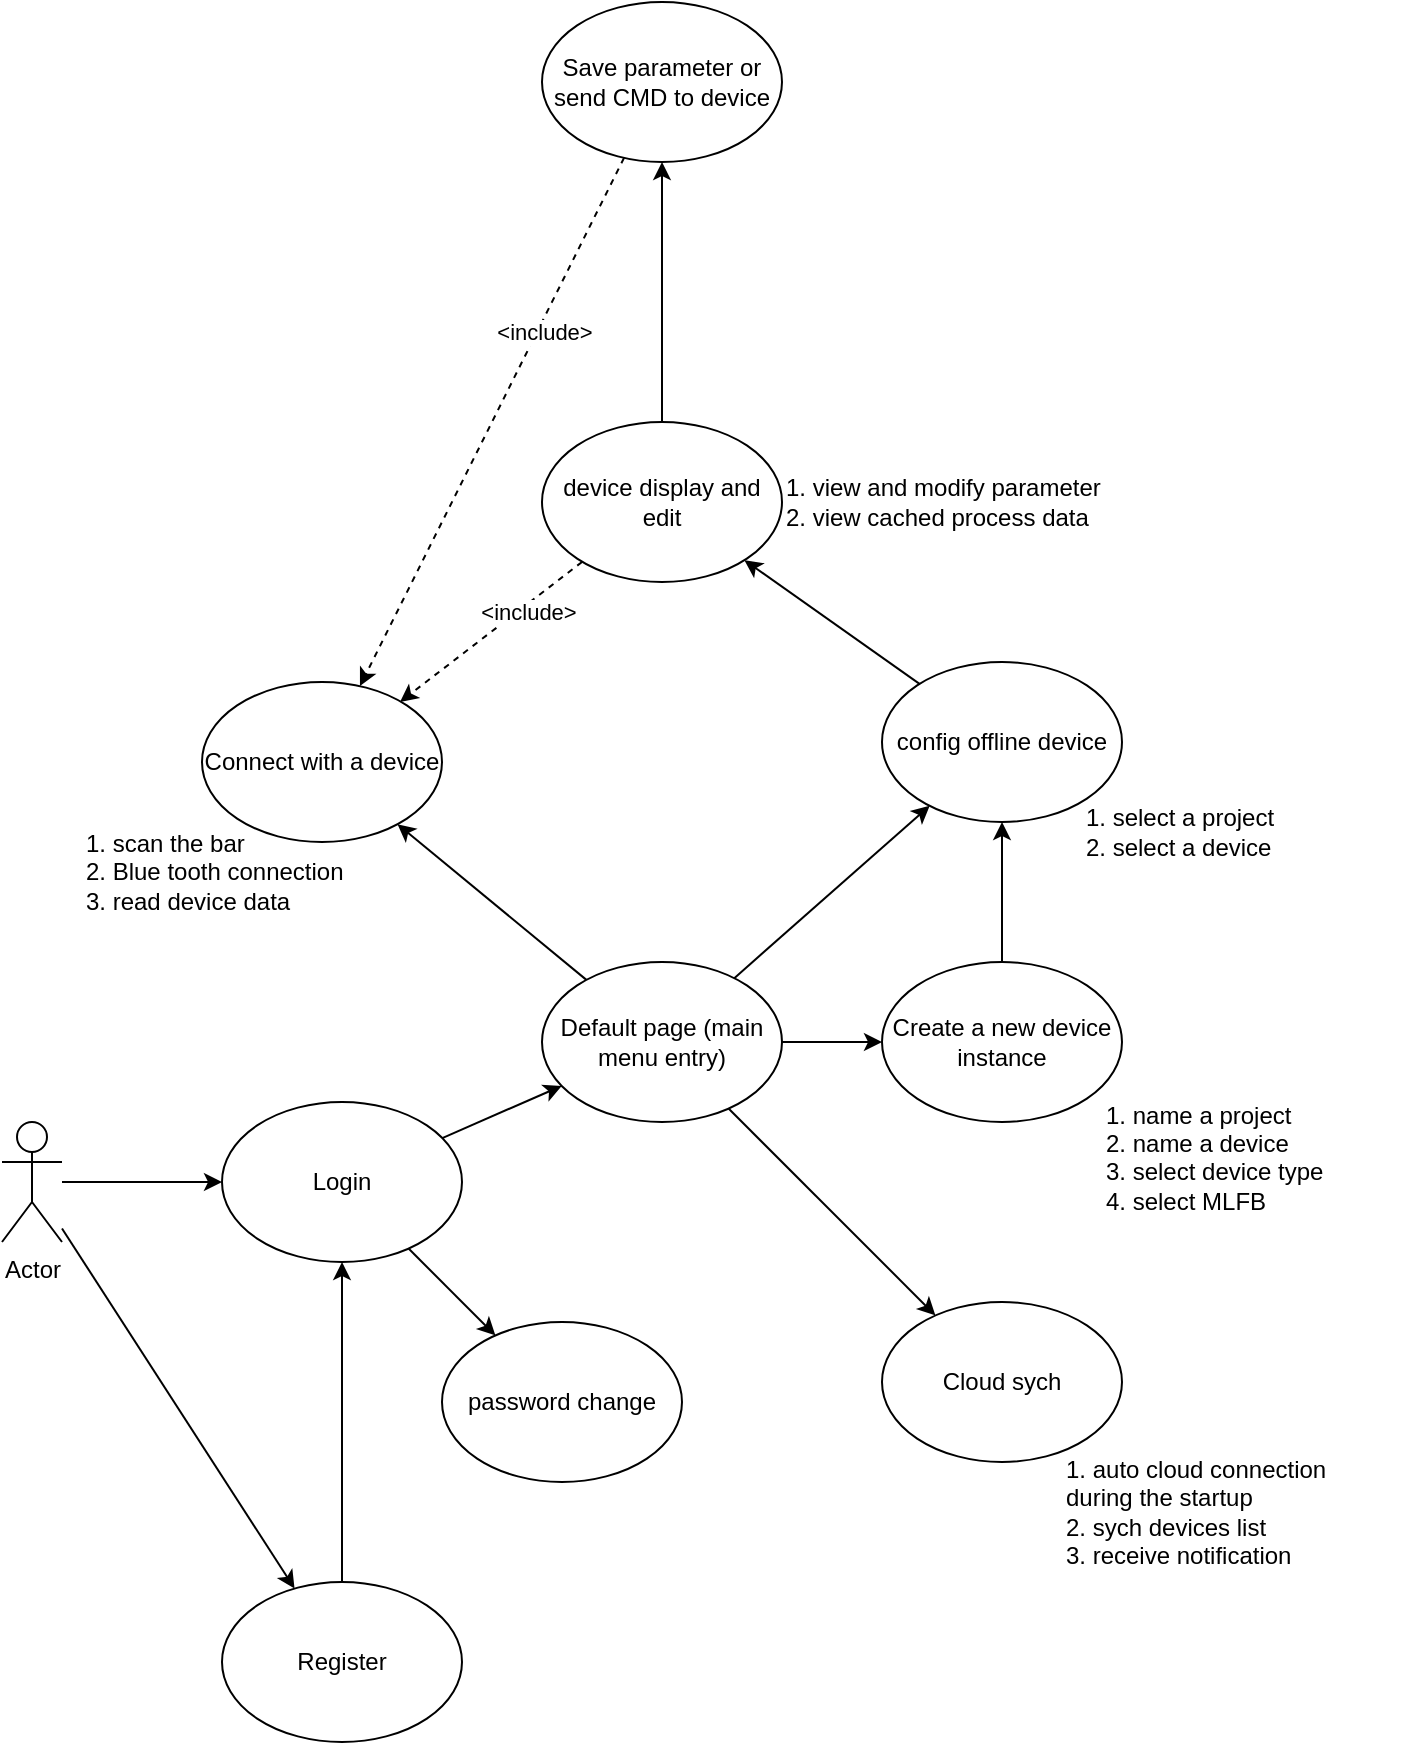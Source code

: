 <mxfile version="24.7.17">
  <diagram name="Page-1" id="qr9uAOpcxaRp9-JSzNre">
    <mxGraphModel dx="2359" dy="785" grid="1" gridSize="10" guides="1" tooltips="1" connect="1" arrows="1" fold="1" page="1" pageScale="1" pageWidth="850" pageHeight="1100" math="0" shadow="0">
      <root>
        <mxCell id="0" />
        <mxCell id="1" parent="0" />
        <mxCell id="swGlROKa0ujA1ajaOENd-1" value="Actor" style="shape=umlActor;verticalLabelPosition=bottom;verticalAlign=top;html=1;outlineConnect=0;" vertex="1" parent="1">
          <mxGeometry x="-310" y="740" width="30" height="60" as="geometry" />
        </mxCell>
        <mxCell id="swGlROKa0ujA1ajaOENd-12" value="" style="rounded=0;orthogonalLoop=1;jettySize=auto;html=1;" edge="1" parent="1" source="swGlROKa0ujA1ajaOENd-2" target="swGlROKa0ujA1ajaOENd-11">
          <mxGeometry relative="1" as="geometry" />
        </mxCell>
        <mxCell id="swGlROKa0ujA1ajaOENd-2" value="Login" style="ellipse;whiteSpace=wrap;html=1;" vertex="1" parent="1">
          <mxGeometry x="-200" y="730" width="120" height="80" as="geometry" />
        </mxCell>
        <mxCell id="swGlROKa0ujA1ajaOENd-3" value="" style="endArrow=classic;html=1;rounded=0;" edge="1" parent="1" source="swGlROKa0ujA1ajaOENd-1" target="swGlROKa0ujA1ajaOENd-2">
          <mxGeometry width="50" height="50" relative="1" as="geometry">
            <mxPoint x="-280" y="770" as="sourcePoint" />
            <mxPoint x="-230" y="720" as="targetPoint" />
          </mxGeometry>
        </mxCell>
        <mxCell id="swGlROKa0ujA1ajaOENd-4" value="Register" style="ellipse;whiteSpace=wrap;html=1;" vertex="1" parent="1">
          <mxGeometry x="-200" y="970" width="120" height="80" as="geometry" />
        </mxCell>
        <mxCell id="swGlROKa0ujA1ajaOENd-5" value="" style="endArrow=classic;html=1;rounded=0;" edge="1" parent="1" source="swGlROKa0ujA1ajaOENd-4" target="swGlROKa0ujA1ajaOENd-2">
          <mxGeometry width="50" height="50" relative="1" as="geometry">
            <mxPoint x="-80" y="470" as="sourcePoint" />
            <mxPoint x="-40" y="430" as="targetPoint" />
            <Array as="points" />
          </mxGeometry>
        </mxCell>
        <mxCell id="swGlROKa0ujA1ajaOENd-6" value="" style="endArrow=classic;html=1;rounded=0;" edge="1" parent="1" source="swGlROKa0ujA1ajaOENd-1" target="swGlROKa0ujA1ajaOENd-4">
          <mxGeometry width="50" height="50" relative="1" as="geometry">
            <mxPoint x="-190" y="760" as="sourcePoint" />
            <mxPoint x="-140" y="710" as="targetPoint" />
          </mxGeometry>
        </mxCell>
        <mxCell id="swGlROKa0ujA1ajaOENd-7" value="password change" style="ellipse;whiteSpace=wrap;html=1;" vertex="1" parent="1">
          <mxGeometry x="-90" y="840" width="120" height="80" as="geometry" />
        </mxCell>
        <mxCell id="swGlROKa0ujA1ajaOENd-8" value="" style="endArrow=classic;html=1;rounded=0;" edge="1" parent="1" source="swGlROKa0ujA1ajaOENd-2" target="swGlROKa0ujA1ajaOENd-7">
          <mxGeometry width="50" height="50" relative="1" as="geometry">
            <mxPoint x="-10" y="780" as="sourcePoint" />
            <mxPoint x="40" y="730" as="targetPoint" />
          </mxGeometry>
        </mxCell>
        <mxCell id="swGlROKa0ujA1ajaOENd-14" value="" style="rounded=0;orthogonalLoop=1;jettySize=auto;html=1;" edge="1" parent="1" source="swGlROKa0ujA1ajaOENd-11" target="swGlROKa0ujA1ajaOENd-13">
          <mxGeometry relative="1" as="geometry" />
        </mxCell>
        <mxCell id="swGlROKa0ujA1ajaOENd-21" value="" style="rounded=0;orthogonalLoop=1;jettySize=auto;html=1;" edge="1" parent="1" source="swGlROKa0ujA1ajaOENd-11" target="swGlROKa0ujA1ajaOENd-20">
          <mxGeometry relative="1" as="geometry" />
        </mxCell>
        <mxCell id="swGlROKa0ujA1ajaOENd-23" value="" style="edgeStyle=orthogonalEdgeStyle;rounded=0;orthogonalLoop=1;jettySize=auto;html=1;" edge="1" parent="1" source="swGlROKa0ujA1ajaOENd-11" target="swGlROKa0ujA1ajaOENd-22">
          <mxGeometry relative="1" as="geometry" />
        </mxCell>
        <mxCell id="swGlROKa0ujA1ajaOENd-11" value="Default page (main menu entry)" style="ellipse;whiteSpace=wrap;html=1;" vertex="1" parent="1">
          <mxGeometry x="-40" y="660" width="120" height="80" as="geometry" />
        </mxCell>
        <mxCell id="swGlROKa0ujA1ajaOENd-13" value="Connect with a device" style="ellipse;whiteSpace=wrap;html=1;fillStyle=auto;" vertex="1" parent="1">
          <mxGeometry x="-210" y="520" width="120" height="80" as="geometry" />
        </mxCell>
        <mxCell id="swGlROKa0ujA1ajaOENd-15" value="1. scan the bar&lt;div&gt;2. Blue tooth connection&lt;/div&gt;&lt;div&gt;3. read device data&lt;/div&gt;" style="text;html=1;align=left;verticalAlign=middle;whiteSpace=wrap;rounded=0;" vertex="1" parent="1">
          <mxGeometry x="-270" y="600" width="150" height="30" as="geometry" />
        </mxCell>
        <mxCell id="swGlROKa0ujA1ajaOENd-19" value="" style="edgeStyle=orthogonalEdgeStyle;rounded=0;orthogonalLoop=1;jettySize=auto;html=1;" edge="1" parent="1" source="swGlROKa0ujA1ajaOENd-16" target="swGlROKa0ujA1ajaOENd-18">
          <mxGeometry relative="1" as="geometry" />
        </mxCell>
        <mxCell id="swGlROKa0ujA1ajaOENd-16" value="device display and edit" style="ellipse;whiteSpace=wrap;html=1;" vertex="1" parent="1">
          <mxGeometry x="-40" y="390" width="120" height="80" as="geometry" />
        </mxCell>
        <mxCell id="swGlROKa0ujA1ajaOENd-18" value="Save parameter or send CMD to device" style="ellipse;whiteSpace=wrap;html=1;" vertex="1" parent="1">
          <mxGeometry x="-40" y="180" width="120" height="80" as="geometry" />
        </mxCell>
        <mxCell id="swGlROKa0ujA1ajaOENd-20" value="config offline device" style="ellipse;whiteSpace=wrap;html=1;" vertex="1" parent="1">
          <mxGeometry x="130" y="510" width="120" height="80" as="geometry" />
        </mxCell>
        <mxCell id="swGlROKa0ujA1ajaOENd-22" value="Create a new device instance" style="ellipse;whiteSpace=wrap;html=1;" vertex="1" parent="1">
          <mxGeometry x="130" y="660" width="120" height="80" as="geometry" />
        </mxCell>
        <mxCell id="swGlROKa0ujA1ajaOENd-25" value="&lt;div&gt;1. name a project&lt;/div&gt;&lt;div&gt;2. name a device&lt;/div&gt;3. select device type&lt;div&gt;&lt;span style=&quot;background-color: initial;&quot;&gt;4. select MLFB&lt;/span&gt;&lt;div&gt;&lt;br&gt;&lt;/div&gt;&lt;/div&gt;" style="text;html=1;align=left;verticalAlign=middle;whiteSpace=wrap;rounded=0;" vertex="1" parent="1">
          <mxGeometry x="240" y="750" width="150" height="30" as="geometry" />
        </mxCell>
        <mxCell id="swGlROKa0ujA1ajaOENd-27" value="&lt;div&gt;1. select a project&lt;/div&gt;&lt;div&gt;2. select a device&lt;/div&gt;" style="text;html=1;align=left;verticalAlign=middle;whiteSpace=wrap;rounded=0;" vertex="1" parent="1">
          <mxGeometry x="230" y="580" width="150" height="30" as="geometry" />
        </mxCell>
        <mxCell id="swGlROKa0ujA1ajaOENd-28" value="" style="endArrow=classic;html=1;rounded=0;" edge="1" parent="1" source="swGlROKa0ujA1ajaOENd-20" target="swGlROKa0ujA1ajaOENd-16">
          <mxGeometry width="50" height="50" relative="1" as="geometry">
            <mxPoint x="140" y="460" as="sourcePoint" />
            <mxPoint x="190" y="410" as="targetPoint" />
          </mxGeometry>
        </mxCell>
        <mxCell id="swGlROKa0ujA1ajaOENd-32" value="" style="endArrow=classic;html=1;rounded=0;dashed=1;" edge="1" parent="1">
          <mxGeometry width="50" height="50" relative="1" as="geometry">
            <mxPoint x="-20" y="460" as="sourcePoint" />
            <mxPoint x="-111" y="530" as="targetPoint" />
          </mxGeometry>
        </mxCell>
        <mxCell id="swGlROKa0ujA1ajaOENd-33" value="&amp;lt;include&amp;gt;" style="edgeLabel;html=1;align=center;verticalAlign=middle;resizable=0;points=[];" vertex="1" connectable="0" parent="swGlROKa0ujA1ajaOENd-32">
          <mxGeometry x="-0.356" y="3" relative="1" as="geometry">
            <mxPoint as="offset" />
          </mxGeometry>
        </mxCell>
        <mxCell id="swGlROKa0ujA1ajaOENd-34" value="" style="endArrow=classic;html=1;rounded=0;dashed=1;" edge="1" parent="1" source="swGlROKa0ujA1ajaOENd-18" target="swGlROKa0ujA1ajaOENd-13">
          <mxGeometry width="50" height="50" relative="1" as="geometry">
            <mxPoint x="-10" y="470" as="sourcePoint" />
            <mxPoint x="-101" y="540" as="targetPoint" />
          </mxGeometry>
        </mxCell>
        <mxCell id="swGlROKa0ujA1ajaOENd-35" value="&amp;lt;include&amp;gt;" style="edgeLabel;html=1;align=center;verticalAlign=middle;resizable=0;points=[];" vertex="1" connectable="0" parent="swGlROKa0ujA1ajaOENd-34">
          <mxGeometry x="-0.356" y="3" relative="1" as="geometry">
            <mxPoint as="offset" />
          </mxGeometry>
        </mxCell>
        <mxCell id="swGlROKa0ujA1ajaOENd-36" value="" style="endArrow=classic;html=1;rounded=0;" edge="1" parent="1" source="swGlROKa0ujA1ajaOENd-22" target="swGlROKa0ujA1ajaOENd-20">
          <mxGeometry width="50" height="50" relative="1" as="geometry">
            <mxPoint x="400" y="650" as="sourcePoint" />
            <mxPoint x="450" y="600" as="targetPoint" />
          </mxGeometry>
        </mxCell>
        <mxCell id="swGlROKa0ujA1ajaOENd-37" value="Cloud sych" style="ellipse;whiteSpace=wrap;html=1;" vertex="1" parent="1">
          <mxGeometry x="130" y="830" width="120" height="80" as="geometry" />
        </mxCell>
        <mxCell id="swGlROKa0ujA1ajaOENd-38" value="" style="endArrow=classic;html=1;rounded=0;" edge="1" parent="1" source="swGlROKa0ujA1ajaOENd-11" target="swGlROKa0ujA1ajaOENd-37">
          <mxGeometry width="50" height="50" relative="1" as="geometry">
            <mxPoint x="240" y="920" as="sourcePoint" />
            <mxPoint x="290" y="870" as="targetPoint" />
          </mxGeometry>
        </mxCell>
        <mxCell id="swGlROKa0ujA1ajaOENd-39" value="&lt;div&gt;1. auto cloud connection during the startup&lt;/div&gt;&lt;div&gt;2. sych devices list&lt;/div&gt;&lt;div&gt;3. receive notification&amp;nbsp;&lt;/div&gt;" style="text;html=1;align=left;verticalAlign=middle;whiteSpace=wrap;rounded=0;" vertex="1" parent="1">
          <mxGeometry x="220" y="920" width="150" height="30" as="geometry" />
        </mxCell>
        <mxCell id="swGlROKa0ujA1ajaOENd-43" value="&lt;div&gt;1. view and modify parameter&lt;/div&gt;&lt;div&gt;2. view cached process data&lt;/div&gt;" style="text;html=1;align=left;verticalAlign=middle;whiteSpace=wrap;rounded=0;" vertex="1" parent="1">
          <mxGeometry x="80" y="415" width="170" height="30" as="geometry" />
        </mxCell>
      </root>
    </mxGraphModel>
  </diagram>
</mxfile>

